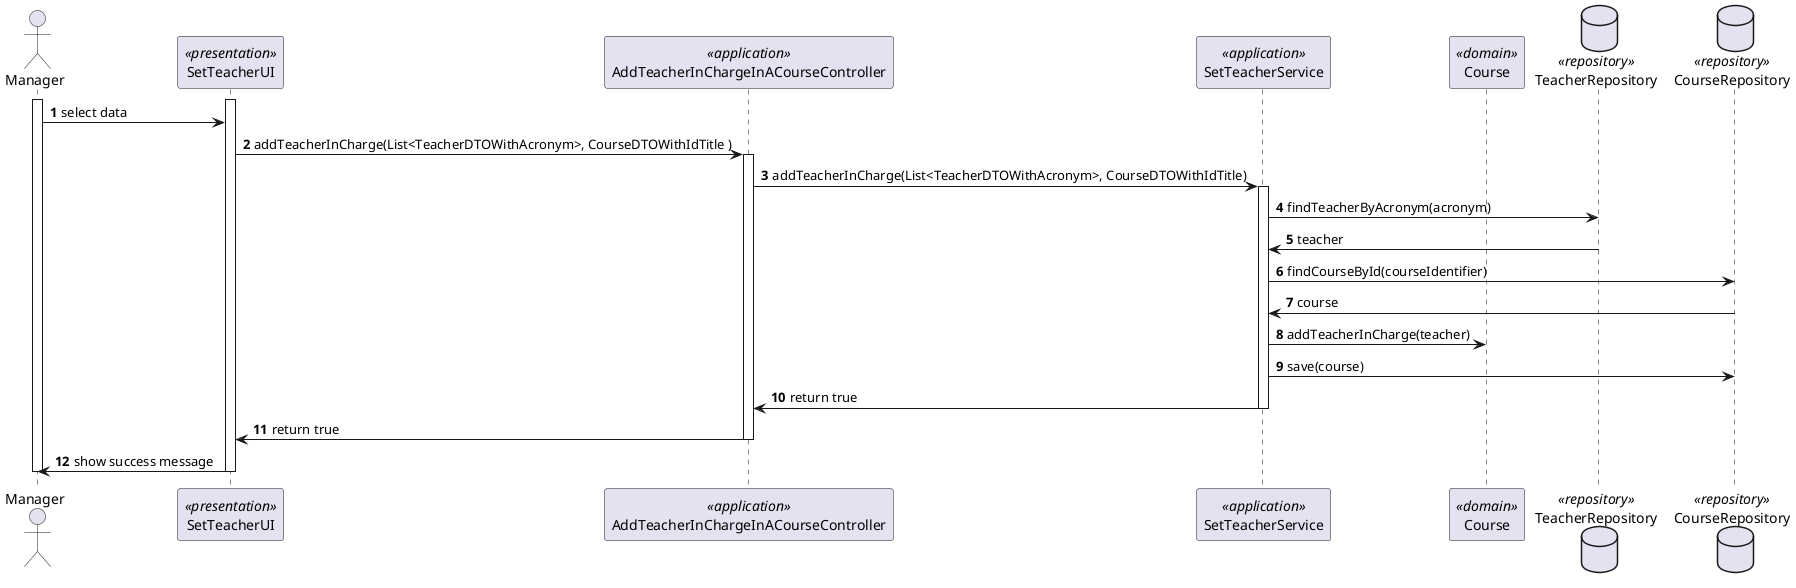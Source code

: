 @startuml
'https://plantuml.com/sequence-diagram

autonumber

autonumber

actor Manager

participant "SetTeacherUI" as UI <<presentation>>
participant "AddTeacherInChargeInACourseController" as Controller <<application>>
participant "SetTeacherService" as Service <<application>>

participant "Course" as Course <<domain>>


database "TeacherRepository" as TeacherRepository <<repository>>
database "CourseRepository" as CourseRepository <<repository>>

activate Manager
activate UI

Manager -> UI: select data



UI -> Controller : addTeacherInCharge(List<TeacherDTOWithAcronym>, CourseDTOWithIdTitle )
activate Controller

Controller -> Service : addTeacherInCharge(List<TeacherDTOWithAcronym>, CourseDTOWithIdTitle)

activate Service
Service -> TeacherRepository : findTeacherByAcronym(acronym)
TeacherRepository -> Service : teacher


Service->CourseRepository : findCourseById(courseIdentifier)

CourseRepository -> Service : course

Service -> Course : addTeacherInCharge(teacher)

Service -> CourseRepository : save(course)

Service -> Controller : return true

deactivate Service

Controller -> UI : return true

deactivate Controller

UI -> Manager : show success message

deactivate UI
deactivate Manager


@enduml
@enduml
